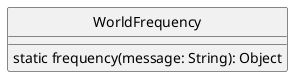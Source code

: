 @startuml
skinparam classAttributeIconSize 0
skinparam monochrome true
hide circle

class WorldFrequency {
  static frequency(message: String): Object
}
@enduml